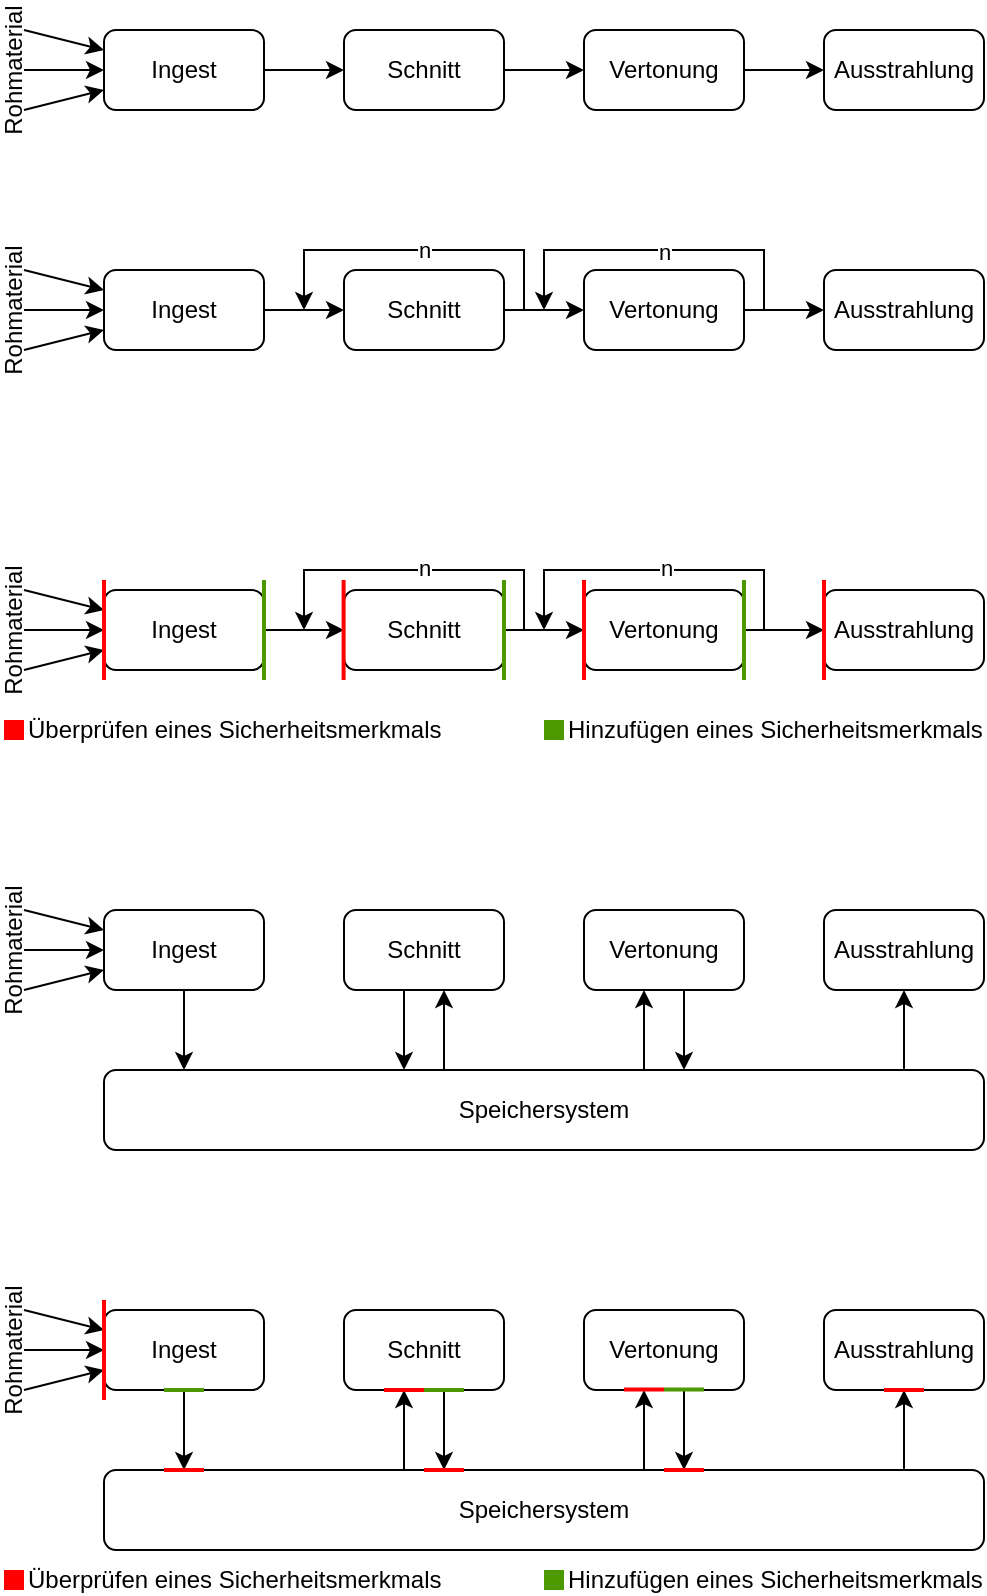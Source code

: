 <mxfile version="28.0.7">
  <diagram name="Seite-1" id="WWTvrGOokQbHTszkcPet">
    <mxGraphModel dx="738" dy="283" grid="1" gridSize="10" guides="1" tooltips="1" connect="1" arrows="1" fold="1" page="1" pageScale="1" pageWidth="827" pageHeight="1169" math="0" shadow="0">
      <root>
        <mxCell id="0" />
        <mxCell id="kjXNbdknxgFZG0ey-R28-45" value="Produktionsprozess" parent="0" />
        <mxCell id="9w9Xh2U-Y_duheg7cGsQ-5" value="" style="edgeStyle=orthogonalEdgeStyle;rounded=0;orthogonalLoop=1;jettySize=auto;html=1;" parent="kjXNbdknxgFZG0ey-R28-45" source="9w9Xh2U-Y_duheg7cGsQ-1" target="9w9Xh2U-Y_duheg7cGsQ-2" edge="1">
          <mxGeometry relative="1" as="geometry" />
        </mxCell>
        <mxCell id="9w9Xh2U-Y_duheg7cGsQ-1" value="Ingest" style="rounded=1;whiteSpace=wrap;html=1;" parent="kjXNbdknxgFZG0ey-R28-45" vertex="1">
          <mxGeometry x="200" y="120" width="80" height="40" as="geometry" />
        </mxCell>
        <mxCell id="9w9Xh2U-Y_duheg7cGsQ-6" value="" style="edgeStyle=orthogonalEdgeStyle;rounded=0;orthogonalLoop=1;jettySize=auto;html=1;" parent="kjXNbdknxgFZG0ey-R28-45" source="9w9Xh2U-Y_duheg7cGsQ-2" target="9w9Xh2U-Y_duheg7cGsQ-3" edge="1">
          <mxGeometry relative="1" as="geometry" />
        </mxCell>
        <mxCell id="9w9Xh2U-Y_duheg7cGsQ-2" value="Schnitt" style="rounded=1;whiteSpace=wrap;html=1;" parent="kjXNbdknxgFZG0ey-R28-45" vertex="1">
          <mxGeometry x="320" y="120" width="80" height="40" as="geometry" />
        </mxCell>
        <mxCell id="9w9Xh2U-Y_duheg7cGsQ-7" value="" style="edgeStyle=orthogonalEdgeStyle;rounded=0;orthogonalLoop=1;jettySize=auto;html=1;" parent="kjXNbdknxgFZG0ey-R28-45" source="9w9Xh2U-Y_duheg7cGsQ-3" target="9w9Xh2U-Y_duheg7cGsQ-4" edge="1">
          <mxGeometry relative="1" as="geometry" />
        </mxCell>
        <mxCell id="9w9Xh2U-Y_duheg7cGsQ-3" value="Vertonung" style="rounded=1;whiteSpace=wrap;html=1;" parent="kjXNbdknxgFZG0ey-R28-45" vertex="1">
          <mxGeometry x="440" y="120" width="80" height="40" as="geometry" />
        </mxCell>
        <mxCell id="9w9Xh2U-Y_duheg7cGsQ-4" value="Ausstrahlung" style="rounded=1;whiteSpace=wrap;html=1;" parent="kjXNbdknxgFZG0ey-R28-45" vertex="1">
          <mxGeometry x="560" y="120" width="80" height="40" as="geometry" />
        </mxCell>
        <mxCell id="9w9Xh2U-Y_duheg7cGsQ-9" value="" style="endArrow=classic;html=1;rounded=0;entryX=0;entryY=0.75;entryDx=0;entryDy=0;" parent="kjXNbdknxgFZG0ey-R28-45" target="9w9Xh2U-Y_duheg7cGsQ-1" edge="1">
          <mxGeometry width="50" height="50" relative="1" as="geometry">
            <mxPoint x="160" y="160" as="sourcePoint" />
            <mxPoint x="350" y="140" as="targetPoint" />
          </mxGeometry>
        </mxCell>
        <mxCell id="9w9Xh2U-Y_duheg7cGsQ-10" value="" style="endArrow=classic;html=1;rounded=0;entryX=0;entryY=0.5;entryDx=0;entryDy=0;" parent="kjXNbdknxgFZG0ey-R28-45" target="9w9Xh2U-Y_duheg7cGsQ-1" edge="1">
          <mxGeometry width="50" height="50" relative="1" as="geometry">
            <mxPoint x="160" y="140" as="sourcePoint" />
            <mxPoint x="230" y="150" as="targetPoint" />
          </mxGeometry>
        </mxCell>
        <mxCell id="9w9Xh2U-Y_duheg7cGsQ-11" value="" style="endArrow=classic;html=1;rounded=0;entryX=0;entryY=0.25;entryDx=0;entryDy=0;" parent="kjXNbdknxgFZG0ey-R28-45" target="9w9Xh2U-Y_duheg7cGsQ-1" edge="1">
          <mxGeometry width="50" height="50" relative="1" as="geometry">
            <mxPoint x="160" y="120" as="sourcePoint" />
            <mxPoint x="180" y="120" as="targetPoint" />
          </mxGeometry>
        </mxCell>
        <mxCell id="9w9Xh2U-Y_duheg7cGsQ-12" value="Rohmaterial" style="text;html=1;align=center;verticalAlign=middle;whiteSpace=wrap;rounded=0;rotation=-90;" parent="kjXNbdknxgFZG0ey-R28-45" vertex="1">
          <mxGeometry x="120" y="135" width="70" height="10" as="geometry" />
        </mxCell>
        <mxCell id="kjXNbdknxgFZG0ey-R28-46" value="Produktionsprozess_with_loops" parent="0" />
        <mxCell id="9w9Xh2U-Y_duheg7cGsQ-31" value="" style="edgeStyle=orthogonalEdgeStyle;rounded=0;orthogonalLoop=1;jettySize=auto;html=1;" parent="kjXNbdknxgFZG0ey-R28-46" source="9w9Xh2U-Y_duheg7cGsQ-32" target="9w9Xh2U-Y_duheg7cGsQ-34" edge="1">
          <mxGeometry relative="1" as="geometry" />
        </mxCell>
        <mxCell id="9w9Xh2U-Y_duheg7cGsQ-32" value="Ingest" style="rounded=1;whiteSpace=wrap;html=1;" parent="kjXNbdknxgFZG0ey-R28-46" vertex="1">
          <mxGeometry x="200" y="240" width="80" height="40" as="geometry" />
        </mxCell>
        <mxCell id="9w9Xh2U-Y_duheg7cGsQ-33" value="" style="edgeStyle=orthogonalEdgeStyle;rounded=0;orthogonalLoop=1;jettySize=auto;html=1;" parent="kjXNbdknxgFZG0ey-R28-46" source="9w9Xh2U-Y_duheg7cGsQ-34" target="9w9Xh2U-Y_duheg7cGsQ-36" edge="1">
          <mxGeometry relative="1" as="geometry" />
        </mxCell>
        <mxCell id="9w9Xh2U-Y_duheg7cGsQ-34" value="Schnitt" style="rounded=1;whiteSpace=wrap;html=1;" parent="kjXNbdknxgFZG0ey-R28-46" vertex="1">
          <mxGeometry x="320" y="240" width="80" height="40" as="geometry" />
        </mxCell>
        <mxCell id="9w9Xh2U-Y_duheg7cGsQ-35" value="" style="edgeStyle=orthogonalEdgeStyle;rounded=0;orthogonalLoop=1;jettySize=auto;html=1;" parent="kjXNbdknxgFZG0ey-R28-46" source="9w9Xh2U-Y_duheg7cGsQ-36" target="9w9Xh2U-Y_duheg7cGsQ-37" edge="1">
          <mxGeometry relative="1" as="geometry" />
        </mxCell>
        <mxCell id="9w9Xh2U-Y_duheg7cGsQ-36" value="Vertonung" style="rounded=1;whiteSpace=wrap;html=1;" parent="kjXNbdknxgFZG0ey-R28-46" vertex="1">
          <mxGeometry x="440" y="240" width="80" height="40" as="geometry" />
        </mxCell>
        <mxCell id="9w9Xh2U-Y_duheg7cGsQ-37" value="Ausstrahlung" style="rounded=1;whiteSpace=wrap;html=1;" parent="kjXNbdknxgFZG0ey-R28-46" vertex="1">
          <mxGeometry x="560" y="240" width="80" height="40" as="geometry" />
        </mxCell>
        <mxCell id="9w9Xh2U-Y_duheg7cGsQ-38" value="" style="endArrow=classic;html=1;rounded=0;entryX=0;entryY=0.75;entryDx=0;entryDy=0;" parent="kjXNbdknxgFZG0ey-R28-46" target="9w9Xh2U-Y_duheg7cGsQ-32" edge="1">
          <mxGeometry width="50" height="50" relative="1" as="geometry">
            <mxPoint x="160" y="280" as="sourcePoint" />
            <mxPoint x="350" y="260" as="targetPoint" />
          </mxGeometry>
        </mxCell>
        <mxCell id="9w9Xh2U-Y_duheg7cGsQ-39" value="" style="endArrow=classic;html=1;rounded=0;entryX=0;entryY=0.5;entryDx=0;entryDy=0;" parent="kjXNbdknxgFZG0ey-R28-46" target="9w9Xh2U-Y_duheg7cGsQ-32" edge="1">
          <mxGeometry width="50" height="50" relative="1" as="geometry">
            <mxPoint x="160" y="260" as="sourcePoint" />
            <mxPoint x="230" y="270" as="targetPoint" />
          </mxGeometry>
        </mxCell>
        <mxCell id="9w9Xh2U-Y_duheg7cGsQ-40" value="" style="endArrow=classic;html=1;rounded=0;entryX=0;entryY=0.25;entryDx=0;entryDy=0;" parent="kjXNbdknxgFZG0ey-R28-46" target="9w9Xh2U-Y_duheg7cGsQ-32" edge="1">
          <mxGeometry width="50" height="50" relative="1" as="geometry">
            <mxPoint x="160" y="240" as="sourcePoint" />
            <mxPoint x="180" y="240" as="targetPoint" />
          </mxGeometry>
        </mxCell>
        <mxCell id="9w9Xh2U-Y_duheg7cGsQ-41" value="Rohmaterial" style="text;html=1;align=center;verticalAlign=middle;whiteSpace=wrap;rounded=0;rotation=-90;" parent="kjXNbdknxgFZG0ey-R28-46" vertex="1">
          <mxGeometry x="120" y="255" width="70" height="10" as="geometry" />
        </mxCell>
        <mxCell id="9w9Xh2U-Y_duheg7cGsQ-44" value="" style="endArrow=classic;html=1;rounded=0;" parent="kjXNbdknxgFZG0ey-R28-46" edge="1">
          <mxGeometry width="50" height="50" relative="1" as="geometry">
            <mxPoint x="410" y="260" as="sourcePoint" />
            <mxPoint x="300" y="260" as="targetPoint" />
            <Array as="points">
              <mxPoint x="410" y="230" />
              <mxPoint x="360" y="230" />
              <mxPoint x="300" y="230" />
            </Array>
          </mxGeometry>
        </mxCell>
        <mxCell id="9w9Xh2U-Y_duheg7cGsQ-45" value="n" style="edgeLabel;html=1;align=center;verticalAlign=middle;resizable=0;points=[];" parent="9w9Xh2U-Y_duheg7cGsQ-44" vertex="1" connectable="0">
          <mxGeometry x="0.049" relative="1" as="geometry">
            <mxPoint x="9" as="offset" />
          </mxGeometry>
        </mxCell>
        <mxCell id="9w9Xh2U-Y_duheg7cGsQ-46" value="" style="endArrow=classic;html=1;rounded=0;" parent="kjXNbdknxgFZG0ey-R28-46" edge="1">
          <mxGeometry width="50" height="50" relative="1" as="geometry">
            <mxPoint x="530" y="260" as="sourcePoint" />
            <mxPoint x="420" y="260" as="targetPoint" />
            <Array as="points">
              <mxPoint x="530" y="230" />
              <mxPoint x="420" y="230" />
            </Array>
          </mxGeometry>
        </mxCell>
        <mxCell id="9w9Xh2U-Y_duheg7cGsQ-47" value="n" style="edgeLabel;html=1;align=center;verticalAlign=middle;resizable=0;points=[];" parent="9w9Xh2U-Y_duheg7cGsQ-46" vertex="1" connectable="0">
          <mxGeometry x="-0.067" y="1" relative="1" as="geometry">
            <mxPoint x="-1" as="offset" />
          </mxGeometry>
        </mxCell>
        <mxCell id="kjXNbdknxgFZG0ey-R28-47" value="Produktionsprozess_with_loops_and_transitions" parent="0" />
        <mxCell id="9w9Xh2U-Y_duheg7cGsQ-13" value="" style="edgeStyle=orthogonalEdgeStyle;rounded=0;orthogonalLoop=1;jettySize=auto;html=1;" parent="kjXNbdknxgFZG0ey-R28-47" source="9w9Xh2U-Y_duheg7cGsQ-14" target="9w9Xh2U-Y_duheg7cGsQ-16" edge="1">
          <mxGeometry relative="1" as="geometry" />
        </mxCell>
        <mxCell id="9w9Xh2U-Y_duheg7cGsQ-14" value="Ingest" style="rounded=1;whiteSpace=wrap;html=1;" parent="kjXNbdknxgFZG0ey-R28-47" vertex="1">
          <mxGeometry x="200" y="400" width="80" height="40" as="geometry" />
        </mxCell>
        <mxCell id="9w9Xh2U-Y_duheg7cGsQ-15" value="" style="edgeStyle=orthogonalEdgeStyle;rounded=0;orthogonalLoop=1;jettySize=auto;html=1;" parent="kjXNbdknxgFZG0ey-R28-47" source="9w9Xh2U-Y_duheg7cGsQ-16" target="9w9Xh2U-Y_duheg7cGsQ-18" edge="1">
          <mxGeometry relative="1" as="geometry" />
        </mxCell>
        <mxCell id="9w9Xh2U-Y_duheg7cGsQ-16" value="Schnitt" style="rounded=1;whiteSpace=wrap;html=1;" parent="kjXNbdknxgFZG0ey-R28-47" vertex="1">
          <mxGeometry x="320" y="400" width="80" height="40" as="geometry" />
        </mxCell>
        <mxCell id="9w9Xh2U-Y_duheg7cGsQ-17" value="" style="edgeStyle=orthogonalEdgeStyle;rounded=0;orthogonalLoop=1;jettySize=auto;html=1;" parent="kjXNbdknxgFZG0ey-R28-47" source="9w9Xh2U-Y_duheg7cGsQ-18" target="9w9Xh2U-Y_duheg7cGsQ-19" edge="1">
          <mxGeometry relative="1" as="geometry" />
        </mxCell>
        <mxCell id="9w9Xh2U-Y_duheg7cGsQ-18" value="Vertonung" style="rounded=1;whiteSpace=wrap;html=1;" parent="kjXNbdknxgFZG0ey-R28-47" vertex="1">
          <mxGeometry x="440" y="400" width="80" height="40" as="geometry" />
        </mxCell>
        <mxCell id="9w9Xh2U-Y_duheg7cGsQ-19" value="Ausstrahlung" style="rounded=1;whiteSpace=wrap;html=1;" parent="kjXNbdknxgFZG0ey-R28-47" vertex="1">
          <mxGeometry x="560" y="400" width="80" height="40" as="geometry" />
        </mxCell>
        <mxCell id="9w9Xh2U-Y_duheg7cGsQ-20" value="" style="endArrow=classic;html=1;rounded=0;entryX=0;entryY=0.75;entryDx=0;entryDy=0;" parent="kjXNbdknxgFZG0ey-R28-47" target="9w9Xh2U-Y_duheg7cGsQ-14" edge="1">
          <mxGeometry width="50" height="50" relative="1" as="geometry">
            <mxPoint x="160" y="440" as="sourcePoint" />
            <mxPoint x="350" y="420" as="targetPoint" />
          </mxGeometry>
        </mxCell>
        <mxCell id="9w9Xh2U-Y_duheg7cGsQ-21" value="" style="endArrow=classic;html=1;rounded=0;entryX=0;entryY=0.5;entryDx=0;entryDy=0;" parent="kjXNbdknxgFZG0ey-R28-47" target="9w9Xh2U-Y_duheg7cGsQ-14" edge="1">
          <mxGeometry width="50" height="50" relative="1" as="geometry">
            <mxPoint x="160" y="420" as="sourcePoint" />
            <mxPoint x="230" y="430" as="targetPoint" />
          </mxGeometry>
        </mxCell>
        <mxCell id="9w9Xh2U-Y_duheg7cGsQ-22" value="" style="endArrow=classic;html=1;rounded=0;entryX=0;entryY=0.25;entryDx=0;entryDy=0;" parent="kjXNbdknxgFZG0ey-R28-47" target="9w9Xh2U-Y_duheg7cGsQ-14" edge="1">
          <mxGeometry width="50" height="50" relative="1" as="geometry">
            <mxPoint x="160" y="400" as="sourcePoint" />
            <mxPoint x="180" y="400" as="targetPoint" />
          </mxGeometry>
        </mxCell>
        <mxCell id="9w9Xh2U-Y_duheg7cGsQ-23" value="Rohmaterial" style="text;html=1;align=center;verticalAlign=middle;whiteSpace=wrap;rounded=0;rotation=-90;" parent="kjXNbdknxgFZG0ey-R28-47" vertex="1">
          <mxGeometry x="120" y="415" width="70" height="10" as="geometry" />
        </mxCell>
        <mxCell id="9w9Xh2U-Y_duheg7cGsQ-24" value="" style="endArrow=none;html=1;rounded=0;strokeWidth=2;strokeColor=#FF0000;" parent="kjXNbdknxgFZG0ey-R28-47" edge="1">
          <mxGeometry width="50" height="50" relative="1" as="geometry">
            <mxPoint x="200" y="445" as="sourcePoint" />
            <mxPoint x="200" y="395" as="targetPoint" />
          </mxGeometry>
        </mxCell>
        <mxCell id="9w9Xh2U-Y_duheg7cGsQ-25" value="" style="endArrow=none;html=1;rounded=0;strokeWidth=2;strokeColor=#FF0000;" parent="kjXNbdknxgFZG0ey-R28-47" edge="1">
          <mxGeometry width="50" height="50" relative="1" as="geometry">
            <mxPoint x="319.81" y="445" as="sourcePoint" />
            <mxPoint x="319.81" y="395" as="targetPoint" />
          </mxGeometry>
        </mxCell>
        <mxCell id="9w9Xh2U-Y_duheg7cGsQ-26" value="" style="endArrow=none;html=1;rounded=0;strokeWidth=2;strokeColor=#FF0000;" parent="kjXNbdknxgFZG0ey-R28-47" edge="1">
          <mxGeometry width="50" height="50" relative="1" as="geometry">
            <mxPoint x="440" y="445" as="sourcePoint" />
            <mxPoint x="440" y="395" as="targetPoint" />
          </mxGeometry>
        </mxCell>
        <mxCell id="9w9Xh2U-Y_duheg7cGsQ-27" value="" style="endArrow=none;html=1;rounded=0;strokeWidth=2;strokeColor=#FF0000;" parent="kjXNbdknxgFZG0ey-R28-47" edge="1">
          <mxGeometry width="50" height="50" relative="1" as="geometry">
            <mxPoint x="560" y="445" as="sourcePoint" />
            <mxPoint x="560" y="395" as="targetPoint" />
          </mxGeometry>
        </mxCell>
        <mxCell id="9w9Xh2U-Y_duheg7cGsQ-28" value="" style="endArrow=none;html=1;rounded=0;strokeWidth=2;strokeColor=#4D9900;fillColor=#d5e8d4;" parent="kjXNbdknxgFZG0ey-R28-47" edge="1">
          <mxGeometry width="50" height="50" relative="1" as="geometry">
            <mxPoint x="280" y="445" as="sourcePoint" />
            <mxPoint x="280" y="395" as="targetPoint" />
          </mxGeometry>
        </mxCell>
        <mxCell id="9w9Xh2U-Y_duheg7cGsQ-29" value="" style="endArrow=none;html=1;rounded=0;strokeWidth=2;strokeColor=#4D9900;fillColor=#d5e8d4;" parent="kjXNbdknxgFZG0ey-R28-47" edge="1">
          <mxGeometry width="50" height="50" relative="1" as="geometry">
            <mxPoint x="400" y="445" as="sourcePoint" />
            <mxPoint x="400" y="395" as="targetPoint" />
          </mxGeometry>
        </mxCell>
        <mxCell id="9w9Xh2U-Y_duheg7cGsQ-30" value="" style="endArrow=none;html=1;rounded=0;strokeWidth=2;strokeColor=#4D9900;fillColor=#d5e8d4;" parent="kjXNbdknxgFZG0ey-R28-47" edge="1">
          <mxGeometry width="50" height="50" relative="1" as="geometry">
            <mxPoint x="520" y="445" as="sourcePoint" />
            <mxPoint x="520" y="395" as="targetPoint" />
          </mxGeometry>
        </mxCell>
        <mxCell id="9w9Xh2U-Y_duheg7cGsQ-102" value="" style="whiteSpace=wrap;html=1;aspect=fixed;strokeColor=none;fillColor=light-dark(#ff0000, #ededed);" parent="kjXNbdknxgFZG0ey-R28-47" vertex="1">
          <mxGeometry x="150" y="465" width="10" height="10" as="geometry" />
        </mxCell>
        <mxCell id="9w9Xh2U-Y_duheg7cGsQ-103" value="" style="whiteSpace=wrap;html=1;aspect=fixed;strokeColor=none;fillColor=light-dark(#4D9900,#EDEDED);" parent="kjXNbdknxgFZG0ey-R28-47" vertex="1">
          <mxGeometry x="420" y="465" width="10" height="10" as="geometry" />
        </mxCell>
        <mxCell id="9w9Xh2U-Y_duheg7cGsQ-104" value="Überprüfen eines Sicherheitsmerkmals" style="text;html=1;align=left;verticalAlign=middle;whiteSpace=wrap;rounded=0;" parent="kjXNbdknxgFZG0ey-R28-47" vertex="1">
          <mxGeometry x="160" y="465" width="210" height="10" as="geometry" />
        </mxCell>
        <mxCell id="9w9Xh2U-Y_duheg7cGsQ-105" value="Hinzufügen eines Sicherheitsmerkmals" style="text;html=1;align=left;verticalAlign=middle;whiteSpace=wrap;rounded=0;" parent="kjXNbdknxgFZG0ey-R28-47" vertex="1">
          <mxGeometry x="430" y="465" width="210" height="10" as="geometry" />
        </mxCell>
        <mxCell id="kjXNbdknxgFZG0ey-R28-51" value="" style="endArrow=classic;html=1;rounded=0;" edge="1" parent="kjXNbdknxgFZG0ey-R28-47">
          <mxGeometry width="50" height="50" relative="1" as="geometry">
            <mxPoint x="410" y="420" as="sourcePoint" />
            <mxPoint x="300" y="420" as="targetPoint" />
            <Array as="points">
              <mxPoint x="410" y="390" />
              <mxPoint x="300" y="390" />
            </Array>
          </mxGeometry>
        </mxCell>
        <mxCell id="kjXNbdknxgFZG0ey-R28-53" value="n" style="edgeLabel;html=1;align=center;verticalAlign=middle;resizable=0;points=[];" vertex="1" connectable="0" parent="kjXNbdknxgFZG0ey-R28-51">
          <mxGeometry x="0.118" y="-1" relative="1" as="geometry">
            <mxPoint x="15" as="offset" />
          </mxGeometry>
        </mxCell>
        <mxCell id="kjXNbdknxgFZG0ey-R28-52" value="" style="endArrow=classic;html=1;rounded=0;" edge="1" parent="kjXNbdknxgFZG0ey-R28-47">
          <mxGeometry width="50" height="50" relative="1" as="geometry">
            <mxPoint x="530" y="420" as="sourcePoint" />
            <mxPoint x="420" y="420" as="targetPoint" />
            <Array as="points">
              <mxPoint x="530" y="390" />
              <mxPoint x="420" y="390" />
            </Array>
          </mxGeometry>
        </mxCell>
        <mxCell id="kjXNbdknxgFZG0ey-R28-54" value="n" style="edgeLabel;html=1;align=center;verticalAlign=middle;resizable=0;points=[];" vertex="1" connectable="0" parent="kjXNbdknxgFZG0ey-R28-52">
          <mxGeometry x="0.044" y="-1" relative="1" as="geometry">
            <mxPoint x="9" as="offset" />
          </mxGeometry>
        </mxCell>
        <mxCell id="kjXNbdknxgFZG0ey-R28-48" value="Produktionsprozess_with_storage" parent="0" />
        <mxCell id="9w9Xh2U-Y_duheg7cGsQ-60" value="" style="edgeStyle=orthogonalEdgeStyle;rounded=0;orthogonalLoop=1;jettySize=auto;html=1;" parent="kjXNbdknxgFZG0ey-R28-48" source="9w9Xh2U-Y_duheg7cGsQ-49" target="9w9Xh2U-Y_duheg7cGsQ-59" edge="1">
          <mxGeometry relative="1" as="geometry">
            <Array as="points">
              <mxPoint x="240" y="630" />
              <mxPoint x="240" y="630" />
            </Array>
          </mxGeometry>
        </mxCell>
        <mxCell id="9w9Xh2U-Y_duheg7cGsQ-49" value="Ingest" style="rounded=1;whiteSpace=wrap;html=1;" parent="kjXNbdknxgFZG0ey-R28-48" vertex="1">
          <mxGeometry x="200" y="560" width="80" height="40" as="geometry" />
        </mxCell>
        <mxCell id="9w9Xh2U-Y_duheg7cGsQ-61" value="" style="edgeStyle=orthogonalEdgeStyle;rounded=0;orthogonalLoop=1;jettySize=auto;html=1;" parent="kjXNbdknxgFZG0ey-R28-48" source="9w9Xh2U-Y_duheg7cGsQ-51" target="9w9Xh2U-Y_duheg7cGsQ-59" edge="1">
          <mxGeometry relative="1" as="geometry">
            <Array as="points">
              <mxPoint x="350" y="610" />
              <mxPoint x="350" y="610" />
            </Array>
          </mxGeometry>
        </mxCell>
        <mxCell id="9w9Xh2U-Y_duheg7cGsQ-51" value="Schnitt" style="rounded=1;whiteSpace=wrap;html=1;" parent="kjXNbdknxgFZG0ey-R28-48" vertex="1">
          <mxGeometry x="320" y="560" width="80" height="40" as="geometry" />
        </mxCell>
        <mxCell id="9w9Xh2U-Y_duheg7cGsQ-65" value="" style="edgeStyle=orthogonalEdgeStyle;rounded=0;orthogonalLoop=1;jettySize=auto;html=1;" parent="kjXNbdknxgFZG0ey-R28-48" source="9w9Xh2U-Y_duheg7cGsQ-53" target="9w9Xh2U-Y_duheg7cGsQ-59" edge="1">
          <mxGeometry relative="1" as="geometry">
            <Array as="points">
              <mxPoint x="490" y="610" />
              <mxPoint x="490" y="610" />
            </Array>
          </mxGeometry>
        </mxCell>
        <mxCell id="9w9Xh2U-Y_duheg7cGsQ-53" value="Vertonung" style="rounded=1;whiteSpace=wrap;html=1;" parent="kjXNbdknxgFZG0ey-R28-48" vertex="1">
          <mxGeometry x="440" y="560" width="80" height="40" as="geometry" />
        </mxCell>
        <mxCell id="9w9Xh2U-Y_duheg7cGsQ-54" value="Ausstrahlung" style="rounded=1;whiteSpace=wrap;html=1;" parent="kjXNbdknxgFZG0ey-R28-48" vertex="1">
          <mxGeometry x="560" y="560" width="80" height="40" as="geometry" />
        </mxCell>
        <mxCell id="9w9Xh2U-Y_duheg7cGsQ-55" value="" style="endArrow=classic;html=1;rounded=0;entryX=0;entryY=0.75;entryDx=0;entryDy=0;" parent="kjXNbdknxgFZG0ey-R28-48" target="9w9Xh2U-Y_duheg7cGsQ-49" edge="1">
          <mxGeometry width="50" height="50" relative="1" as="geometry">
            <mxPoint x="160" y="600" as="sourcePoint" />
            <mxPoint x="350" y="580" as="targetPoint" />
          </mxGeometry>
        </mxCell>
        <mxCell id="9w9Xh2U-Y_duheg7cGsQ-56" value="" style="endArrow=classic;html=1;rounded=0;entryX=0;entryY=0.5;entryDx=0;entryDy=0;" parent="kjXNbdknxgFZG0ey-R28-48" target="9w9Xh2U-Y_duheg7cGsQ-49" edge="1">
          <mxGeometry width="50" height="50" relative="1" as="geometry">
            <mxPoint x="160" y="580" as="sourcePoint" />
            <mxPoint x="230" y="590" as="targetPoint" />
          </mxGeometry>
        </mxCell>
        <mxCell id="9w9Xh2U-Y_duheg7cGsQ-57" value="" style="endArrow=classic;html=1;rounded=0;entryX=0;entryY=0.25;entryDx=0;entryDy=0;" parent="kjXNbdknxgFZG0ey-R28-48" target="9w9Xh2U-Y_duheg7cGsQ-49" edge="1">
          <mxGeometry width="50" height="50" relative="1" as="geometry">
            <mxPoint x="160" y="560" as="sourcePoint" />
            <mxPoint x="180" y="560" as="targetPoint" />
          </mxGeometry>
        </mxCell>
        <mxCell id="9w9Xh2U-Y_duheg7cGsQ-58" value="Rohmaterial" style="text;html=1;align=center;verticalAlign=middle;whiteSpace=wrap;rounded=0;rotation=-90;" parent="kjXNbdknxgFZG0ey-R28-48" vertex="1">
          <mxGeometry x="120" y="575" width="70" height="10" as="geometry" />
        </mxCell>
        <mxCell id="9w9Xh2U-Y_duheg7cGsQ-62" value="" style="edgeStyle=orthogonalEdgeStyle;rounded=0;orthogonalLoop=1;jettySize=auto;html=1;entryX=0.5;entryY=1;entryDx=0;entryDy=0;" parent="kjXNbdknxgFZG0ey-R28-48" edge="1">
          <mxGeometry relative="1" as="geometry">
            <mxPoint x="370.0" y="640" as="sourcePoint" />
            <mxPoint x="370" y="600" as="targetPoint" />
            <Array as="points">
              <mxPoint x="370" y="630" />
              <mxPoint x="370" y="630" />
            </Array>
          </mxGeometry>
        </mxCell>
        <mxCell id="9w9Xh2U-Y_duheg7cGsQ-63" value="" style="edgeStyle=orthogonalEdgeStyle;rounded=0;orthogonalLoop=1;jettySize=auto;html=1;" parent="kjXNbdknxgFZG0ey-R28-48" source="9w9Xh2U-Y_duheg7cGsQ-59" target="9w9Xh2U-Y_duheg7cGsQ-53" edge="1">
          <mxGeometry relative="1" as="geometry">
            <Array as="points">
              <mxPoint x="470" y="610" />
              <mxPoint x="470" y="610" />
            </Array>
          </mxGeometry>
        </mxCell>
        <mxCell id="9w9Xh2U-Y_duheg7cGsQ-66" value="" style="edgeStyle=orthogonalEdgeStyle;rounded=0;orthogonalLoop=1;jettySize=auto;html=1;entryX=0.5;entryY=1;entryDx=0;entryDy=0;" parent="kjXNbdknxgFZG0ey-R28-48" source="9w9Xh2U-Y_duheg7cGsQ-59" target="9w9Xh2U-Y_duheg7cGsQ-54" edge="1">
          <mxGeometry relative="1" as="geometry">
            <Array as="points">
              <mxPoint x="600" y="620" />
              <mxPoint x="600" y="620" />
            </Array>
          </mxGeometry>
        </mxCell>
        <mxCell id="9w9Xh2U-Y_duheg7cGsQ-59" value="Speichersystem" style="rounded=1;whiteSpace=wrap;html=1;" parent="kjXNbdknxgFZG0ey-R28-48" vertex="1">
          <mxGeometry x="200" y="640" width="440" height="40" as="geometry" />
        </mxCell>
        <mxCell id="kjXNbdknxgFZG0ey-R28-49" value="Produktionsprozess_with_storage_and_transitions" parent="0" />
        <mxCell id="9w9Xh2U-Y_duheg7cGsQ-67" value="" style="edgeStyle=orthogonalEdgeStyle;rounded=0;orthogonalLoop=1;jettySize=auto;html=1;" parent="kjXNbdknxgFZG0ey-R28-49" source="9w9Xh2U-Y_duheg7cGsQ-68" target="9w9Xh2U-Y_duheg7cGsQ-81" edge="1">
          <mxGeometry relative="1" as="geometry">
            <Array as="points">
              <mxPoint x="240" y="830" />
              <mxPoint x="240" y="830" />
            </Array>
          </mxGeometry>
        </mxCell>
        <mxCell id="9w9Xh2U-Y_duheg7cGsQ-68" value="Ingest" style="rounded=1;whiteSpace=wrap;html=1;" parent="kjXNbdknxgFZG0ey-R28-49" vertex="1">
          <mxGeometry x="200" y="760" width="80" height="40" as="geometry" />
        </mxCell>
        <mxCell id="9w9Xh2U-Y_duheg7cGsQ-91" value="" style="edgeStyle=orthogonalEdgeStyle;rounded=0;orthogonalLoop=1;jettySize=auto;html=1;" parent="kjXNbdknxgFZG0ey-R28-49" source="9w9Xh2U-Y_duheg7cGsQ-70" target="9w9Xh2U-Y_duheg7cGsQ-81" edge="1">
          <mxGeometry relative="1" as="geometry">
            <Array as="points">
              <mxPoint x="370" y="830" />
              <mxPoint x="370" y="830" />
            </Array>
          </mxGeometry>
        </mxCell>
        <mxCell id="9w9Xh2U-Y_duheg7cGsQ-70" value="Schnitt" style="rounded=1;whiteSpace=wrap;html=1;" parent="kjXNbdknxgFZG0ey-R28-49" vertex="1">
          <mxGeometry x="320" y="760" width="80" height="40" as="geometry" />
        </mxCell>
        <mxCell id="9w9Xh2U-Y_duheg7cGsQ-71" value="" style="edgeStyle=orthogonalEdgeStyle;rounded=0;orthogonalLoop=1;jettySize=auto;html=1;" parent="kjXNbdknxgFZG0ey-R28-49" source="9w9Xh2U-Y_duheg7cGsQ-72" target="9w9Xh2U-Y_duheg7cGsQ-81" edge="1">
          <mxGeometry relative="1" as="geometry">
            <Array as="points">
              <mxPoint x="490" y="810" />
              <mxPoint x="490" y="810" />
            </Array>
          </mxGeometry>
        </mxCell>
        <mxCell id="9w9Xh2U-Y_duheg7cGsQ-72" value="Vertonung" style="rounded=1;whiteSpace=wrap;html=1;" parent="kjXNbdknxgFZG0ey-R28-49" vertex="1">
          <mxGeometry x="440" y="760" width="80" height="40" as="geometry" />
        </mxCell>
        <mxCell id="9w9Xh2U-Y_duheg7cGsQ-73" value="Ausstrahlung" style="rounded=1;whiteSpace=wrap;html=1;" parent="kjXNbdknxgFZG0ey-R28-49" vertex="1">
          <mxGeometry x="560" y="760" width="80" height="40" as="geometry" />
        </mxCell>
        <mxCell id="9w9Xh2U-Y_duheg7cGsQ-74" value="" style="endArrow=classic;html=1;rounded=0;entryX=0;entryY=0.75;entryDx=0;entryDy=0;" parent="kjXNbdknxgFZG0ey-R28-49" target="9w9Xh2U-Y_duheg7cGsQ-68" edge="1">
          <mxGeometry width="50" height="50" relative="1" as="geometry">
            <mxPoint x="160" y="800" as="sourcePoint" />
            <mxPoint x="350" y="780" as="targetPoint" />
          </mxGeometry>
        </mxCell>
        <mxCell id="9w9Xh2U-Y_duheg7cGsQ-75" value="" style="endArrow=classic;html=1;rounded=0;entryX=0;entryY=0.5;entryDx=0;entryDy=0;" parent="kjXNbdknxgFZG0ey-R28-49" target="9w9Xh2U-Y_duheg7cGsQ-68" edge="1">
          <mxGeometry width="50" height="50" relative="1" as="geometry">
            <mxPoint x="160" y="780" as="sourcePoint" />
            <mxPoint x="230" y="790" as="targetPoint" />
          </mxGeometry>
        </mxCell>
        <mxCell id="9w9Xh2U-Y_duheg7cGsQ-76" value="" style="endArrow=classic;html=1;rounded=0;entryX=0;entryY=0.25;entryDx=0;entryDy=0;" parent="kjXNbdknxgFZG0ey-R28-49" target="9w9Xh2U-Y_duheg7cGsQ-68" edge="1">
          <mxGeometry width="50" height="50" relative="1" as="geometry">
            <mxPoint x="160" y="760" as="sourcePoint" />
            <mxPoint x="180" y="760" as="targetPoint" />
          </mxGeometry>
        </mxCell>
        <mxCell id="9w9Xh2U-Y_duheg7cGsQ-77" value="Rohmaterial" style="text;html=1;align=center;verticalAlign=middle;whiteSpace=wrap;rounded=0;rotation=-90;" parent="kjXNbdknxgFZG0ey-R28-49" vertex="1">
          <mxGeometry x="120" y="775" width="70" height="10" as="geometry" />
        </mxCell>
        <mxCell id="9w9Xh2U-Y_duheg7cGsQ-79" value="" style="edgeStyle=orthogonalEdgeStyle;rounded=0;orthogonalLoop=1;jettySize=auto;html=1;" parent="kjXNbdknxgFZG0ey-R28-49" source="9w9Xh2U-Y_duheg7cGsQ-81" target="9w9Xh2U-Y_duheg7cGsQ-72" edge="1">
          <mxGeometry relative="1" as="geometry">
            <Array as="points">
              <mxPoint x="470" y="810" />
              <mxPoint x="470" y="810" />
            </Array>
          </mxGeometry>
        </mxCell>
        <mxCell id="9w9Xh2U-Y_duheg7cGsQ-80" value="" style="edgeStyle=orthogonalEdgeStyle;rounded=0;orthogonalLoop=1;jettySize=auto;html=1;entryX=0.5;entryY=1;entryDx=0;entryDy=0;" parent="kjXNbdknxgFZG0ey-R28-49" source="9w9Xh2U-Y_duheg7cGsQ-81" target="9w9Xh2U-Y_duheg7cGsQ-73" edge="1">
          <mxGeometry relative="1" as="geometry">
            <Array as="points">
              <mxPoint x="600" y="820" />
              <mxPoint x="600" y="820" />
            </Array>
          </mxGeometry>
        </mxCell>
        <mxCell id="9w9Xh2U-Y_duheg7cGsQ-90" value="" style="edgeStyle=orthogonalEdgeStyle;rounded=0;orthogonalLoop=1;jettySize=auto;html=1;" parent="kjXNbdknxgFZG0ey-R28-49" source="9w9Xh2U-Y_duheg7cGsQ-81" edge="1">
          <mxGeometry relative="1" as="geometry">
            <mxPoint x="350" y="800" as="targetPoint" />
            <Array as="points">
              <mxPoint x="350" y="830" />
              <mxPoint x="350" y="830" />
            </Array>
          </mxGeometry>
        </mxCell>
        <mxCell id="9w9Xh2U-Y_duheg7cGsQ-81" value="Speichersystem" style="rounded=1;whiteSpace=wrap;html=1;" parent="kjXNbdknxgFZG0ey-R28-49" vertex="1">
          <mxGeometry x="200" y="840" width="440" height="40" as="geometry" />
        </mxCell>
        <mxCell id="9w9Xh2U-Y_duheg7cGsQ-82" value="" style="endArrow=none;html=1;rounded=0;strokeWidth=2;strokeColor=#FF0000;" parent="kjXNbdknxgFZG0ey-R28-49" edge="1">
          <mxGeometry width="50" height="50" relative="1" as="geometry">
            <mxPoint x="200" y="805" as="sourcePoint" />
            <mxPoint x="200" y="755" as="targetPoint" />
          </mxGeometry>
        </mxCell>
        <mxCell id="9w9Xh2U-Y_duheg7cGsQ-83" value="" style="endArrow=none;html=1;rounded=0;strokeWidth=2;strokeColor=#4D9900;" parent="kjXNbdknxgFZG0ey-R28-49" edge="1">
          <mxGeometry width="50" height="50" relative="1" as="geometry">
            <mxPoint x="250" y="800" as="sourcePoint" />
            <mxPoint x="230" y="800" as="targetPoint" />
          </mxGeometry>
        </mxCell>
        <mxCell id="9w9Xh2U-Y_duheg7cGsQ-84" value="" style="endArrow=none;html=1;rounded=0;strokeWidth=2;strokeColor=#4D9900;" parent="kjXNbdknxgFZG0ey-R28-49" edge="1">
          <mxGeometry width="50" height="50" relative="1" as="geometry">
            <mxPoint x="380" y="800" as="sourcePoint" />
            <mxPoint x="360" y="800" as="targetPoint" />
          </mxGeometry>
        </mxCell>
        <mxCell id="9w9Xh2U-Y_duheg7cGsQ-85" value="" style="endArrow=none;html=1;rounded=0;strokeWidth=2;strokeColor=#FF0000;" parent="kjXNbdknxgFZG0ey-R28-49" edge="1">
          <mxGeometry width="50" height="50" relative="1" as="geometry">
            <mxPoint x="340" y="800" as="sourcePoint" />
            <mxPoint x="360" y="800" as="targetPoint" />
          </mxGeometry>
        </mxCell>
        <mxCell id="9w9Xh2U-Y_duheg7cGsQ-86" value="" style="endArrow=none;html=1;rounded=0;strokeWidth=2;strokeColor=#4D9900;" parent="kjXNbdknxgFZG0ey-R28-49" edge="1">
          <mxGeometry width="50" height="50" relative="1" as="geometry">
            <mxPoint x="500" y="799.73" as="sourcePoint" />
            <mxPoint x="480" y="799.73" as="targetPoint" />
          </mxGeometry>
        </mxCell>
        <mxCell id="9w9Xh2U-Y_duheg7cGsQ-87" value="" style="endArrow=none;html=1;rounded=0;strokeWidth=2;strokeColor=#FF0000;" parent="kjXNbdknxgFZG0ey-R28-49" edge="1">
          <mxGeometry width="50" height="50" relative="1" as="geometry">
            <mxPoint x="460" y="799.73" as="sourcePoint" />
            <mxPoint x="480" y="799.73" as="targetPoint" />
          </mxGeometry>
        </mxCell>
        <mxCell id="9w9Xh2U-Y_duheg7cGsQ-89" value="" style="endArrow=none;html=1;rounded=0;strokeWidth=2;strokeColor=#FF0000;" parent="kjXNbdknxgFZG0ey-R28-49" edge="1">
          <mxGeometry width="50" height="50" relative="1" as="geometry">
            <mxPoint x="590" y="800" as="sourcePoint" />
            <mxPoint x="610" y="800" as="targetPoint" />
          </mxGeometry>
        </mxCell>
        <mxCell id="9w9Xh2U-Y_duheg7cGsQ-92" value="" style="endArrow=none;html=1;rounded=0;strokeWidth=2;strokeColor=#FF0000;" parent="kjXNbdknxgFZG0ey-R28-49" edge="1">
          <mxGeometry width="50" height="50" relative="1" as="geometry">
            <mxPoint x="360" y="840" as="sourcePoint" />
            <mxPoint x="380" y="840" as="targetPoint" />
          </mxGeometry>
        </mxCell>
        <mxCell id="9w9Xh2U-Y_duheg7cGsQ-93" value="" style="endArrow=none;html=1;rounded=0;strokeWidth=2;strokeColor=#FF0000;" parent="kjXNbdknxgFZG0ey-R28-49" edge="1">
          <mxGeometry width="50" height="50" relative="1" as="geometry">
            <mxPoint x="480" y="840" as="sourcePoint" />
            <mxPoint x="500" y="840" as="targetPoint" />
          </mxGeometry>
        </mxCell>
        <mxCell id="9w9Xh2U-Y_duheg7cGsQ-94" value="" style="endArrow=none;html=1;rounded=0;strokeWidth=2;strokeColor=#FF0000;" parent="kjXNbdknxgFZG0ey-R28-49" edge="1">
          <mxGeometry width="50" height="50" relative="1" as="geometry">
            <mxPoint x="230" y="840" as="sourcePoint" />
            <mxPoint x="250" y="840" as="targetPoint" />
          </mxGeometry>
        </mxCell>
        <mxCell id="9w9Xh2U-Y_duheg7cGsQ-95" value="" style="whiteSpace=wrap;html=1;aspect=fixed;strokeColor=none;fillColor=light-dark(#ff0000, #ededed);" parent="kjXNbdknxgFZG0ey-R28-49" vertex="1">
          <mxGeometry x="150" y="890" width="10" height="10" as="geometry" />
        </mxCell>
        <mxCell id="9w9Xh2U-Y_duheg7cGsQ-98" value="" style="whiteSpace=wrap;html=1;aspect=fixed;strokeColor=none;fillColor=light-dark(#4D9900,#EDEDED);" parent="kjXNbdknxgFZG0ey-R28-49" vertex="1">
          <mxGeometry x="420" y="890" width="10" height="10" as="geometry" />
        </mxCell>
        <mxCell id="9w9Xh2U-Y_duheg7cGsQ-100" value="Überprüfen eines Sicherheitsmerkmals" style="text;html=1;align=left;verticalAlign=middle;whiteSpace=wrap;rounded=0;" parent="kjXNbdknxgFZG0ey-R28-49" vertex="1">
          <mxGeometry x="160" y="890" width="210" height="10" as="geometry" />
        </mxCell>
        <mxCell id="9w9Xh2U-Y_duheg7cGsQ-101" value="Hinzufügen eines Sicherheitsmerkmals" style="text;html=1;align=left;verticalAlign=middle;whiteSpace=wrap;rounded=0;" parent="kjXNbdknxgFZG0ey-R28-49" vertex="1">
          <mxGeometry x="430" y="890" width="210" height="10" as="geometry" />
        </mxCell>
      </root>
    </mxGraphModel>
  </diagram>
</mxfile>
